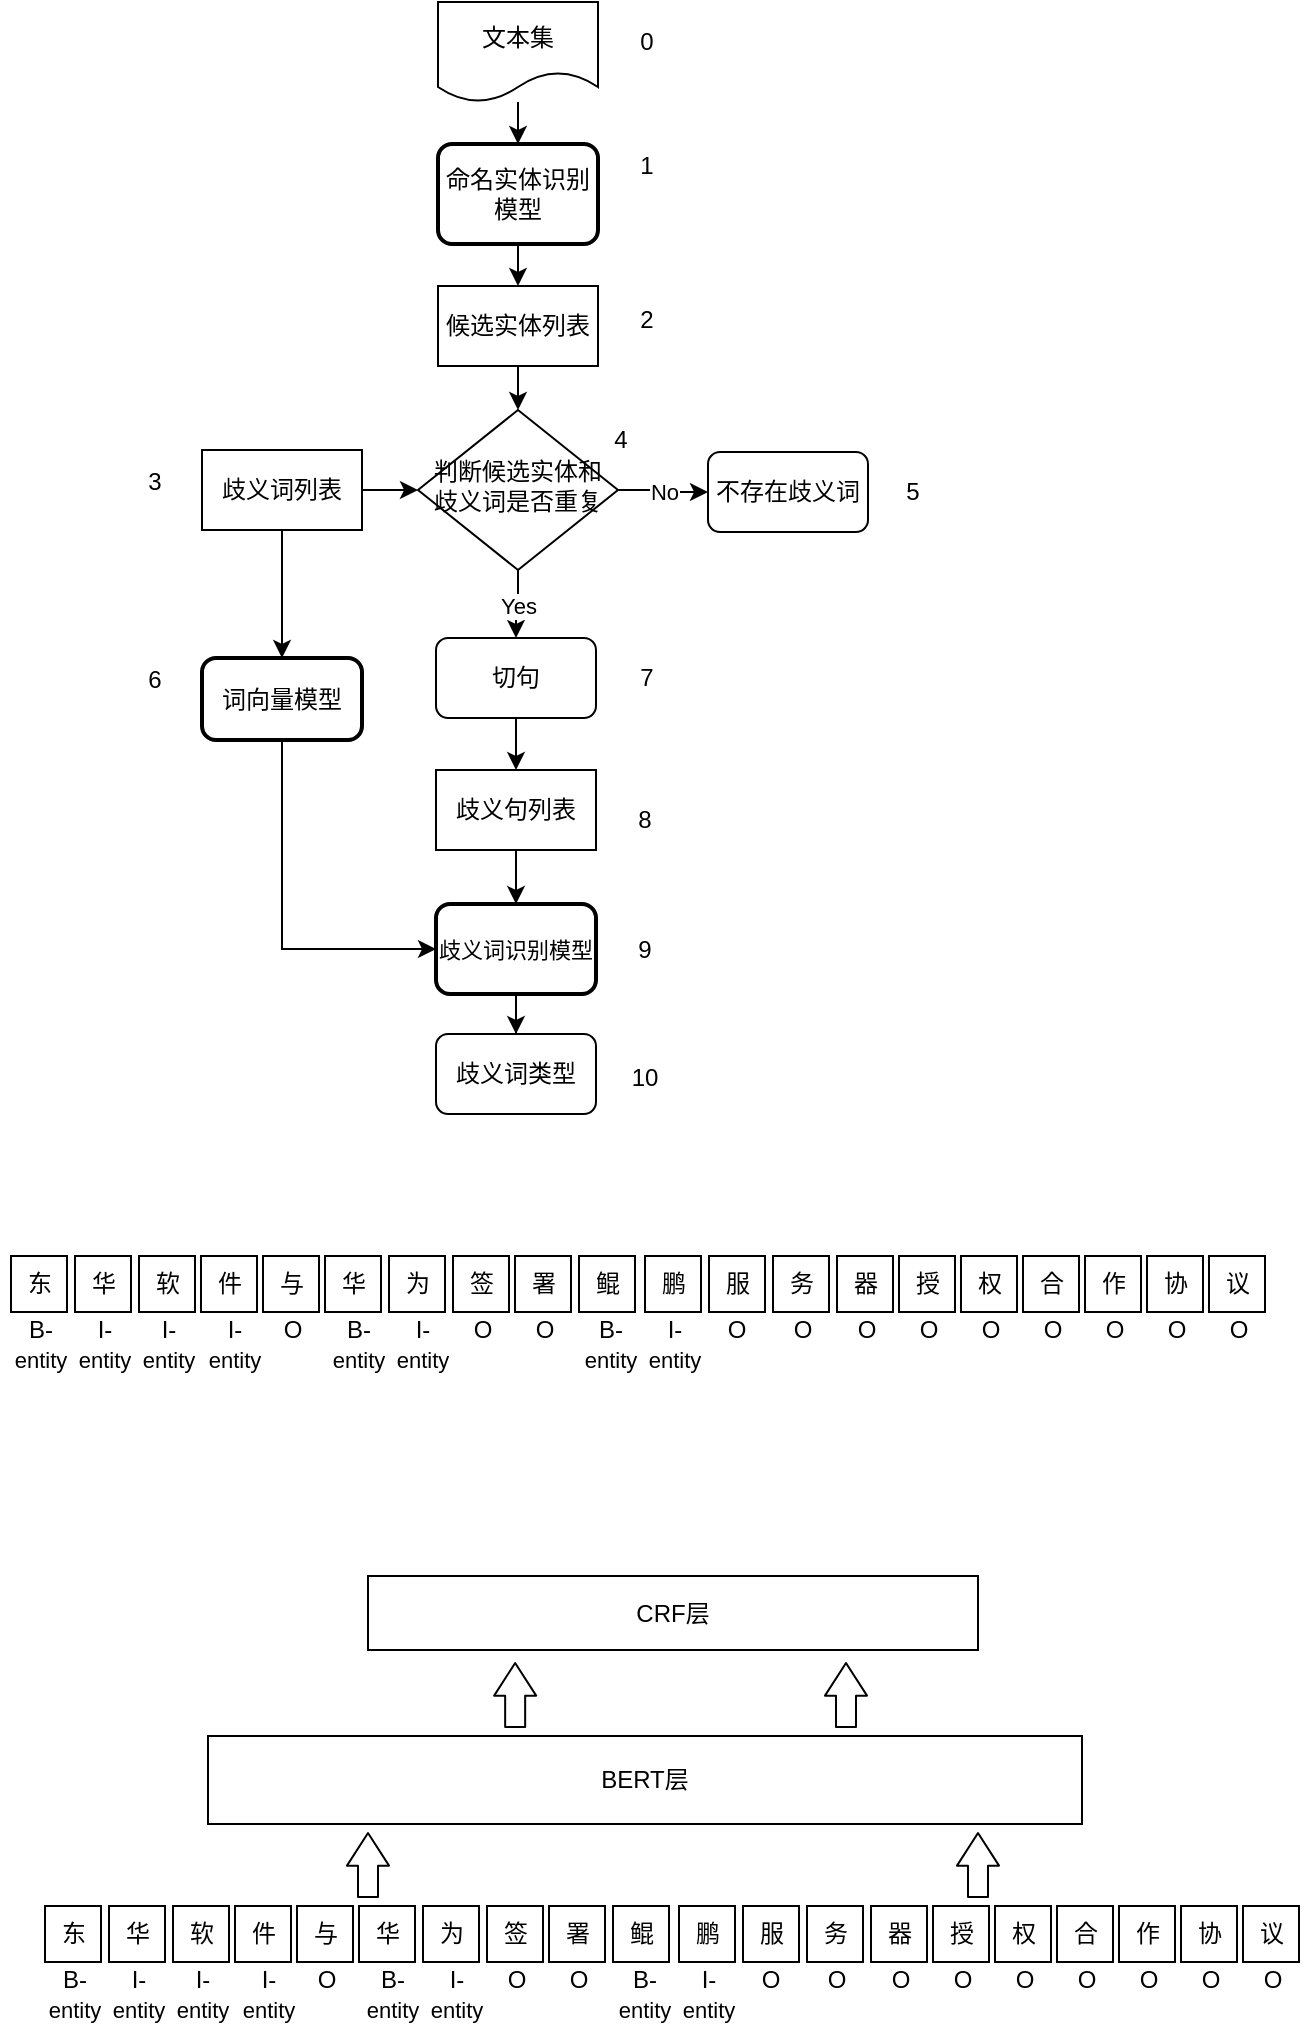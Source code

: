 <mxfile version="13.7.9" type="github">
  <diagram id="C5RBs43oDa-KdzZeNtuy" name="Page-1">
    <mxGraphModel dx="988" dy="623" grid="0" gridSize="10" guides="1" tooltips="1" connect="1" arrows="1" fold="1" page="1" pageScale="1" pageWidth="827" pageHeight="1169" background="#ffffff" math="0" shadow="0">
      <root>
        <mxCell id="WIyWlLk6GJQsqaUBKTNV-0" />
        <mxCell id="WIyWlLk6GJQsqaUBKTNV-1" parent="WIyWlLk6GJQsqaUBKTNV-0" />
        <mxCell id="8-ckLOhh94-560xdvz12-28" value="No" style="edgeStyle=orthogonalEdgeStyle;rounded=0;orthogonalLoop=1;jettySize=auto;html=1;" edge="1" parent="WIyWlLk6GJQsqaUBKTNV-1" source="WIyWlLk6GJQsqaUBKTNV-6" target="WIyWlLk6GJQsqaUBKTNV-7">
          <mxGeometry relative="1" as="geometry" />
        </mxCell>
        <mxCell id="8-ckLOhh94-560xdvz12-51" value="Yes" style="edgeStyle=orthogonalEdgeStyle;rounded=0;orthogonalLoop=1;jettySize=auto;html=1;" edge="1" parent="WIyWlLk6GJQsqaUBKTNV-1" source="WIyWlLk6GJQsqaUBKTNV-6" target="8-ckLOhh94-560xdvz12-50">
          <mxGeometry relative="1" as="geometry" />
        </mxCell>
        <mxCell id="WIyWlLk6GJQsqaUBKTNV-6" value="判断候选实体和歧义词是否重复" style="rhombus;whiteSpace=wrap;html=1;shadow=0;fontFamily=Helvetica;fontSize=12;align=center;strokeWidth=1;spacing=6;spacingTop=-4;" parent="WIyWlLk6GJQsqaUBKTNV-1" vertex="1">
          <mxGeometry x="286" y="270" width="100" height="80" as="geometry" />
        </mxCell>
        <mxCell id="WIyWlLk6GJQsqaUBKTNV-7" value="不存在歧义词" style="rounded=1;whiteSpace=wrap;html=1;fontSize=12;glass=0;strokeWidth=1;shadow=0;" parent="WIyWlLk6GJQsqaUBKTNV-1" vertex="1">
          <mxGeometry x="431" y="291" width="80" height="40" as="geometry" />
        </mxCell>
        <mxCell id="WIyWlLk6GJQsqaUBKTNV-11" value="歧义词类型" style="rounded=1;whiteSpace=wrap;html=1;fontSize=12;glass=0;strokeWidth=1;shadow=0;" parent="WIyWlLk6GJQsqaUBKTNV-1" vertex="1">
          <mxGeometry x="295" y="582" width="80" height="40" as="geometry" />
        </mxCell>
        <mxCell id="8-ckLOhh94-560xdvz12-26" value="" style="edgeStyle=orthogonalEdgeStyle;rounded=0;orthogonalLoop=1;jettySize=auto;html=1;" edge="1" parent="WIyWlLk6GJQsqaUBKTNV-1" source="sXAMdZgzooFVpot21rzu-5" target="8-ckLOhh94-560xdvz12-18">
          <mxGeometry relative="1" as="geometry" />
        </mxCell>
        <mxCell id="sXAMdZgzooFVpot21rzu-5" value="&lt;span&gt;命名实体识别模型&lt;/span&gt;" style="rounded=1;whiteSpace=wrap;html=1;absoluteArcSize=1;arcSize=14;strokeWidth=2;" parent="WIyWlLk6GJQsqaUBKTNV-1" vertex="1">
          <mxGeometry x="296" y="137" width="80" height="50" as="geometry" />
        </mxCell>
        <mxCell id="8-ckLOhh94-560xdvz12-11" style="edgeStyle=orthogonalEdgeStyle;rounded=0;orthogonalLoop=1;jettySize=auto;html=1;exitX=0.5;exitY=1;exitDx=0;exitDy=0;" edge="1" parent="WIyWlLk6GJQsqaUBKTNV-1" source="sXAMdZgzooFVpot21rzu-7" target="WIyWlLk6GJQsqaUBKTNV-11">
          <mxGeometry relative="1" as="geometry" />
        </mxCell>
        <mxCell id="sXAMdZgzooFVpot21rzu-7" value="&lt;span&gt;&lt;font style=&quot;font-size: 11px&quot;&gt;歧义词识别模型&lt;/font&gt;&lt;/span&gt;" style="rounded=1;whiteSpace=wrap;html=1;absoluteArcSize=1;arcSize=14;strokeWidth=2;" parent="WIyWlLk6GJQsqaUBKTNV-1" vertex="1">
          <mxGeometry x="295" y="517" width="80" height="45" as="geometry" />
        </mxCell>
        <mxCell id="8-ckLOhh94-560xdvz12-32" style="edgeStyle=orthogonalEdgeStyle;rounded=0;orthogonalLoop=1;jettySize=auto;html=1;entryX=0;entryY=0.5;entryDx=0;entryDy=0;exitX=0.5;exitY=1;exitDx=0;exitDy=0;" edge="1" parent="WIyWlLk6GJQsqaUBKTNV-1" source="8-ckLOhh94-560xdvz12-1" target="sXAMdZgzooFVpot21rzu-7">
          <mxGeometry relative="1" as="geometry" />
        </mxCell>
        <mxCell id="8-ckLOhh94-560xdvz12-1" value="词向量模型" style="rounded=1;whiteSpace=wrap;html=1;absoluteArcSize=1;arcSize=14;strokeWidth=2;" vertex="1" parent="WIyWlLk6GJQsqaUBKTNV-1">
          <mxGeometry x="178" y="394" width="80" height="41" as="geometry" />
        </mxCell>
        <mxCell id="8-ckLOhh94-560xdvz12-25" value="" style="edgeStyle=orthogonalEdgeStyle;rounded=0;orthogonalLoop=1;jettySize=auto;html=1;" edge="1" parent="WIyWlLk6GJQsqaUBKTNV-1" source="8-ckLOhh94-560xdvz12-16" target="sXAMdZgzooFVpot21rzu-5">
          <mxGeometry relative="1" as="geometry" />
        </mxCell>
        <mxCell id="8-ckLOhh94-560xdvz12-16" value="文本集" style="shape=document;whiteSpace=wrap;html=1;boundedLbl=1;" vertex="1" parent="WIyWlLk6GJQsqaUBKTNV-1">
          <mxGeometry x="296" y="66" width="80" height="50" as="geometry" />
        </mxCell>
        <mxCell id="8-ckLOhh94-560xdvz12-27" value="" style="edgeStyle=orthogonalEdgeStyle;rounded=0;orthogonalLoop=1;jettySize=auto;html=1;" edge="1" parent="WIyWlLk6GJQsqaUBKTNV-1" source="8-ckLOhh94-560xdvz12-18" target="WIyWlLk6GJQsqaUBKTNV-6">
          <mxGeometry relative="1" as="geometry" />
        </mxCell>
        <mxCell id="8-ckLOhh94-560xdvz12-18" value="候选实体列表" style="rounded=0;whiteSpace=wrap;html=1;" vertex="1" parent="WIyWlLk6GJQsqaUBKTNV-1">
          <mxGeometry x="296" y="208" width="80" height="40" as="geometry" />
        </mxCell>
        <mxCell id="8-ckLOhh94-560xdvz12-33" value="0" style="text;html=1;align=center;verticalAlign=middle;resizable=0;points=[];autosize=1;" vertex="1" parent="WIyWlLk6GJQsqaUBKTNV-1">
          <mxGeometry x="390" y="76" width="20" height="20" as="geometry" />
        </mxCell>
        <mxCell id="8-ckLOhh94-560xdvz12-34" value="1" style="text;html=1;align=center;verticalAlign=middle;resizable=0;points=[];autosize=1;" vertex="1" parent="WIyWlLk6GJQsqaUBKTNV-1">
          <mxGeometry x="390" y="138" width="20" height="20" as="geometry" />
        </mxCell>
        <mxCell id="8-ckLOhh94-560xdvz12-35" value="2" style="text;html=1;align=center;verticalAlign=middle;resizable=0;points=[];autosize=1;" vertex="1" parent="WIyWlLk6GJQsqaUBKTNV-1">
          <mxGeometry x="391.5" y="216" width="17" height="18" as="geometry" />
        </mxCell>
        <mxCell id="8-ckLOhh94-560xdvz12-36" value="3" style="text;html=1;align=center;verticalAlign=middle;resizable=0;points=[];autosize=1;" vertex="1" parent="WIyWlLk6GJQsqaUBKTNV-1">
          <mxGeometry x="145" y="297" width="17" height="18" as="geometry" />
        </mxCell>
        <mxCell id="8-ckLOhh94-560xdvz12-37" value="4" style="text;html=1;align=center;verticalAlign=middle;resizable=0;points=[];autosize=1;" vertex="1" parent="WIyWlLk6GJQsqaUBKTNV-1">
          <mxGeometry x="378" y="276" width="17" height="18" as="geometry" />
        </mxCell>
        <mxCell id="8-ckLOhh94-560xdvz12-38" value="5" style="text;html=1;align=center;verticalAlign=middle;resizable=0;points=[];autosize=1;" vertex="1" parent="WIyWlLk6GJQsqaUBKTNV-1">
          <mxGeometry x="524" y="302" width="17" height="18" as="geometry" />
        </mxCell>
        <mxCell id="8-ckLOhh94-560xdvz12-39" value="6" style="text;html=1;align=center;verticalAlign=middle;resizable=0;points=[];autosize=1;" vertex="1" parent="WIyWlLk6GJQsqaUBKTNV-1">
          <mxGeometry x="145" y="396" width="17" height="18" as="geometry" />
        </mxCell>
        <mxCell id="8-ckLOhh94-560xdvz12-40" value="8" style="text;html=1;align=center;verticalAlign=middle;resizable=0;points=[];autosize=1;" vertex="1" parent="WIyWlLk6GJQsqaUBKTNV-1">
          <mxGeometry x="390.5" y="466" width="17" height="18" as="geometry" />
        </mxCell>
        <mxCell id="8-ckLOhh94-560xdvz12-41" value="9" style="text;html=1;align=center;verticalAlign=middle;resizable=0;points=[];autosize=1;" vertex="1" parent="WIyWlLk6GJQsqaUBKTNV-1">
          <mxGeometry x="390.5" y="530.5" width="17" height="18" as="geometry" />
        </mxCell>
        <mxCell id="8-ckLOhh94-560xdvz12-42" value="10" style="text;html=1;align=center;verticalAlign=middle;resizable=0;points=[];autosize=1;" vertex="1" parent="WIyWlLk6GJQsqaUBKTNV-1">
          <mxGeometry x="387.5" y="595" width="23" height="18" as="geometry" />
        </mxCell>
        <mxCell id="8-ckLOhh94-560xdvz12-46" value="" style="edgeStyle=orthogonalEdgeStyle;rounded=0;orthogonalLoop=1;jettySize=auto;html=1;" edge="1" parent="WIyWlLk6GJQsqaUBKTNV-1" source="8-ckLOhh94-560xdvz12-44" target="sXAMdZgzooFVpot21rzu-7">
          <mxGeometry relative="1" as="geometry" />
        </mxCell>
        <mxCell id="8-ckLOhh94-560xdvz12-44" value="歧义句列表" style="rounded=0;whiteSpace=wrap;html=1;" vertex="1" parent="WIyWlLk6GJQsqaUBKTNV-1">
          <mxGeometry x="295" y="450" width="80" height="40" as="geometry" />
        </mxCell>
        <mxCell id="8-ckLOhh94-560xdvz12-48" value="" style="edgeStyle=orthogonalEdgeStyle;rounded=0;orthogonalLoop=1;jettySize=auto;html=1;" edge="1" parent="WIyWlLk6GJQsqaUBKTNV-1" source="8-ckLOhh94-560xdvz12-47" target="WIyWlLk6GJQsqaUBKTNV-6">
          <mxGeometry relative="1" as="geometry" />
        </mxCell>
        <mxCell id="8-ckLOhh94-560xdvz12-49" value="" style="edgeStyle=orthogonalEdgeStyle;rounded=0;orthogonalLoop=1;jettySize=auto;html=1;" edge="1" parent="WIyWlLk6GJQsqaUBKTNV-1" source="8-ckLOhh94-560xdvz12-47" target="8-ckLOhh94-560xdvz12-1">
          <mxGeometry relative="1" as="geometry" />
        </mxCell>
        <mxCell id="8-ckLOhh94-560xdvz12-47" value="歧义词列表" style="rounded=0;whiteSpace=wrap;html=1;" vertex="1" parent="WIyWlLk6GJQsqaUBKTNV-1">
          <mxGeometry x="178" y="290" width="80" height="40" as="geometry" />
        </mxCell>
        <mxCell id="8-ckLOhh94-560xdvz12-52" value="" style="edgeStyle=orthogonalEdgeStyle;rounded=0;orthogonalLoop=1;jettySize=auto;html=1;" edge="1" parent="WIyWlLk6GJQsqaUBKTNV-1" source="8-ckLOhh94-560xdvz12-50" target="8-ckLOhh94-560xdvz12-44">
          <mxGeometry relative="1" as="geometry" />
        </mxCell>
        <mxCell id="8-ckLOhh94-560xdvz12-50" value="切句" style="rounded=1;whiteSpace=wrap;html=1;fontSize=12;glass=0;strokeWidth=1;shadow=0;" vertex="1" parent="WIyWlLk6GJQsqaUBKTNV-1">
          <mxGeometry x="295" y="384" width="80" height="40" as="geometry" />
        </mxCell>
        <mxCell id="8-ckLOhh94-560xdvz12-53" value="7" style="text;html=1;align=center;verticalAlign=middle;resizable=0;points=[];autosize=1;" vertex="1" parent="WIyWlLk6GJQsqaUBKTNV-1">
          <mxGeometry x="391.5" y="395" width="17" height="18" as="geometry" />
        </mxCell>
        <mxCell id="8-ckLOhh94-560xdvz12-97" value="" style="group" vertex="1" connectable="0" parent="WIyWlLk6GJQsqaUBKTNV-1">
          <mxGeometry x="77" y="693" width="632.5" height="60" as="geometry" />
        </mxCell>
        <mxCell id="8-ckLOhh94-560xdvz12-56" value="东" style="whiteSpace=wrap;html=1;aspect=fixed;" vertex="1" parent="8-ckLOhh94-560xdvz12-97">
          <mxGeometry x="5.5" width="28" height="28" as="geometry" />
        </mxCell>
        <mxCell id="8-ckLOhh94-560xdvz12-57" value="华" style="whiteSpace=wrap;html=1;aspect=fixed;" vertex="1" parent="8-ckLOhh94-560xdvz12-97">
          <mxGeometry x="37.5" width="28" height="28" as="geometry" />
        </mxCell>
        <mxCell id="8-ckLOhh94-560xdvz12-58" value="软" style="whiteSpace=wrap;html=1;aspect=fixed;" vertex="1" parent="8-ckLOhh94-560xdvz12-97">
          <mxGeometry x="69.5" width="28" height="28" as="geometry" />
        </mxCell>
        <mxCell id="8-ckLOhh94-560xdvz12-59" value="件" style="whiteSpace=wrap;html=1;aspect=fixed;" vertex="1" parent="8-ckLOhh94-560xdvz12-97">
          <mxGeometry x="100.5" width="28" height="28" as="geometry" />
        </mxCell>
        <mxCell id="8-ckLOhh94-560xdvz12-60" value="与" style="whiteSpace=wrap;html=1;aspect=fixed;" vertex="1" parent="8-ckLOhh94-560xdvz12-97">
          <mxGeometry x="131.5" width="28" height="28" as="geometry" />
        </mxCell>
        <mxCell id="8-ckLOhh94-560xdvz12-61" value="华" style="whiteSpace=wrap;html=1;aspect=fixed;" vertex="1" parent="8-ckLOhh94-560xdvz12-97">
          <mxGeometry x="162.5" width="28" height="28" as="geometry" />
        </mxCell>
        <mxCell id="8-ckLOhh94-560xdvz12-62" value="为" style="whiteSpace=wrap;html=1;aspect=fixed;" vertex="1" parent="8-ckLOhh94-560xdvz12-97">
          <mxGeometry x="194.5" width="28" height="28" as="geometry" />
        </mxCell>
        <mxCell id="8-ckLOhh94-560xdvz12-63" value="签" style="whiteSpace=wrap;html=1;aspect=fixed;" vertex="1" parent="8-ckLOhh94-560xdvz12-97">
          <mxGeometry x="226.5" width="28" height="28" as="geometry" />
        </mxCell>
        <mxCell id="8-ckLOhh94-560xdvz12-64" value="署" style="whiteSpace=wrap;html=1;aspect=fixed;" vertex="1" parent="8-ckLOhh94-560xdvz12-97">
          <mxGeometry x="257.5" width="28" height="28" as="geometry" />
        </mxCell>
        <mxCell id="8-ckLOhh94-560xdvz12-65" value="鲲" style="whiteSpace=wrap;html=1;aspect=fixed;" vertex="1" parent="8-ckLOhh94-560xdvz12-97">
          <mxGeometry x="289.5" width="28" height="28" as="geometry" />
        </mxCell>
        <mxCell id="8-ckLOhh94-560xdvz12-66" value="鹏" style="whiteSpace=wrap;html=1;aspect=fixed;" vertex="1" parent="8-ckLOhh94-560xdvz12-97">
          <mxGeometry x="322.5" width="28" height="28" as="geometry" />
        </mxCell>
        <mxCell id="8-ckLOhh94-560xdvz12-67" value="服" style="whiteSpace=wrap;html=1;aspect=fixed;" vertex="1" parent="8-ckLOhh94-560xdvz12-97">
          <mxGeometry x="354.5" width="28" height="28" as="geometry" />
        </mxCell>
        <mxCell id="8-ckLOhh94-560xdvz12-68" value="务" style="whiteSpace=wrap;html=1;aspect=fixed;" vertex="1" parent="8-ckLOhh94-560xdvz12-97">
          <mxGeometry x="386.5" width="28" height="28" as="geometry" />
        </mxCell>
        <mxCell id="8-ckLOhh94-560xdvz12-69" value="器" style="whiteSpace=wrap;html=1;aspect=fixed;" vertex="1" parent="8-ckLOhh94-560xdvz12-97">
          <mxGeometry x="418.5" width="28" height="28" as="geometry" />
        </mxCell>
        <mxCell id="8-ckLOhh94-560xdvz12-70" value="授" style="whiteSpace=wrap;html=1;aspect=fixed;" vertex="1" parent="8-ckLOhh94-560xdvz12-97">
          <mxGeometry x="449.5" width="28" height="28" as="geometry" />
        </mxCell>
        <mxCell id="8-ckLOhh94-560xdvz12-71" value="权" style="whiteSpace=wrap;html=1;aspect=fixed;" vertex="1" parent="8-ckLOhh94-560xdvz12-97">
          <mxGeometry x="480.5" width="28" height="28" as="geometry" />
        </mxCell>
        <mxCell id="8-ckLOhh94-560xdvz12-72" value="合" style="whiteSpace=wrap;html=1;aspect=fixed;" vertex="1" parent="8-ckLOhh94-560xdvz12-97">
          <mxGeometry x="511.5" width="28" height="28" as="geometry" />
        </mxCell>
        <mxCell id="8-ckLOhh94-560xdvz12-73" value="作" style="whiteSpace=wrap;html=1;aspect=fixed;" vertex="1" parent="8-ckLOhh94-560xdvz12-97">
          <mxGeometry x="542.5" width="28" height="28" as="geometry" />
        </mxCell>
        <mxCell id="8-ckLOhh94-560xdvz12-74" value="协" style="whiteSpace=wrap;html=1;aspect=fixed;" vertex="1" parent="8-ckLOhh94-560xdvz12-97">
          <mxGeometry x="573.5" width="28" height="28" as="geometry" />
        </mxCell>
        <mxCell id="8-ckLOhh94-560xdvz12-75" value="议" style="whiteSpace=wrap;html=1;aspect=fixed;" vertex="1" parent="8-ckLOhh94-560xdvz12-97">
          <mxGeometry x="604.5" width="28" height="28" as="geometry" />
        </mxCell>
        <mxCell id="8-ckLOhh94-560xdvz12-76" value="B-&lt;br&gt;&lt;font style=&quot;font-size: 11px&quot;&gt;entity&lt;/font&gt;" style="text;html=1;align=center;verticalAlign=middle;resizable=0;points=[];autosize=1;" vertex="1" parent="8-ckLOhh94-560xdvz12-97">
          <mxGeometry y="28" width="39" height="32" as="geometry" />
        </mxCell>
        <mxCell id="8-ckLOhh94-560xdvz12-77" value="I-&lt;br&gt;&lt;font style=&quot;font-size: 11px&quot;&gt;entity&lt;/font&gt;" style="text;html=1;align=center;verticalAlign=middle;resizable=0;points=[];autosize=1;" vertex="1" parent="8-ckLOhh94-560xdvz12-97">
          <mxGeometry x="32" y="28" width="39" height="32" as="geometry" />
        </mxCell>
        <mxCell id="8-ckLOhh94-560xdvz12-79" value="I-&lt;br&gt;&lt;font style=&quot;font-size: 11px&quot;&gt;entity&lt;/font&gt;" style="text;html=1;align=center;verticalAlign=middle;resizable=0;points=[];autosize=1;" vertex="1" parent="8-ckLOhh94-560xdvz12-97">
          <mxGeometry x="64" y="28" width="39" height="32" as="geometry" />
        </mxCell>
        <mxCell id="8-ckLOhh94-560xdvz12-80" value="I-&lt;br&gt;&lt;font style=&quot;font-size: 11px&quot;&gt;entity&lt;/font&gt;" style="text;html=1;align=center;verticalAlign=middle;resizable=0;points=[];autosize=1;" vertex="1" parent="8-ckLOhh94-560xdvz12-97">
          <mxGeometry x="97.5" y="28" width="39" height="32" as="geometry" />
        </mxCell>
        <mxCell id="8-ckLOhh94-560xdvz12-81" value="O" style="text;html=1;align=center;verticalAlign=middle;resizable=0;points=[];autosize=1;" vertex="1" parent="8-ckLOhh94-560xdvz12-97">
          <mxGeometry x="136.5" y="28" width="19" height="18" as="geometry" />
        </mxCell>
        <mxCell id="8-ckLOhh94-560xdvz12-82" value="B-&lt;br&gt;&lt;font style=&quot;font-size: 11px&quot;&gt;entity&lt;/font&gt;" style="text;html=1;align=center;verticalAlign=middle;resizable=0;points=[];autosize=1;" vertex="1" parent="8-ckLOhh94-560xdvz12-97">
          <mxGeometry x="159.5" y="28" width="39" height="32" as="geometry" />
        </mxCell>
        <mxCell id="8-ckLOhh94-560xdvz12-83" value="I-&lt;br&gt;&lt;font style=&quot;font-size: 11px&quot;&gt;entity&lt;/font&gt;" style="text;html=1;align=center;verticalAlign=middle;resizable=0;points=[];autosize=1;" vertex="1" parent="8-ckLOhh94-560xdvz12-97">
          <mxGeometry x="191.5" y="28" width="39" height="32" as="geometry" />
        </mxCell>
        <mxCell id="8-ckLOhh94-560xdvz12-84" value="O" style="text;html=1;align=center;verticalAlign=middle;resizable=0;points=[];autosize=1;" vertex="1" parent="8-ckLOhh94-560xdvz12-97">
          <mxGeometry x="231" y="28" width="19" height="18" as="geometry" />
        </mxCell>
        <mxCell id="8-ckLOhh94-560xdvz12-85" value="O" style="text;html=1;align=center;verticalAlign=middle;resizable=0;points=[];autosize=1;" vertex="1" parent="8-ckLOhh94-560xdvz12-97">
          <mxGeometry x="262" y="28" width="19" height="18" as="geometry" />
        </mxCell>
        <mxCell id="8-ckLOhh94-560xdvz12-86" value="O" style="text;html=1;align=center;verticalAlign=middle;resizable=0;points=[];autosize=1;" vertex="1" parent="8-ckLOhh94-560xdvz12-97">
          <mxGeometry x="358.5" y="28" width="19" height="18" as="geometry" />
        </mxCell>
        <mxCell id="8-ckLOhh94-560xdvz12-87" value="B-&lt;br&gt;&lt;font style=&quot;font-size: 11px&quot;&gt;entity&lt;/font&gt;" style="text;html=1;align=center;verticalAlign=middle;resizable=0;points=[];autosize=1;" vertex="1" parent="8-ckLOhh94-560xdvz12-97">
          <mxGeometry x="285.5" y="28" width="39" height="32" as="geometry" />
        </mxCell>
        <mxCell id="8-ckLOhh94-560xdvz12-88" value="I-&lt;br&gt;&lt;font style=&quot;font-size: 11px&quot;&gt;entity&lt;/font&gt;" style="text;html=1;align=center;verticalAlign=middle;resizable=0;points=[];autosize=1;" vertex="1" parent="8-ckLOhh94-560xdvz12-97">
          <mxGeometry x="317.5" y="28" width="39" height="32" as="geometry" />
        </mxCell>
        <mxCell id="8-ckLOhh94-560xdvz12-89" value="O" style="text;html=1;align=center;verticalAlign=middle;resizable=0;points=[];autosize=1;" vertex="1" parent="8-ckLOhh94-560xdvz12-97">
          <mxGeometry x="391" y="28" width="19" height="18" as="geometry" />
        </mxCell>
        <mxCell id="8-ckLOhh94-560xdvz12-90" value="O" style="text;html=1;align=center;verticalAlign=middle;resizable=0;points=[];autosize=1;" vertex="1" parent="8-ckLOhh94-560xdvz12-97">
          <mxGeometry x="423" y="28" width="19" height="18" as="geometry" />
        </mxCell>
        <mxCell id="8-ckLOhh94-560xdvz12-91" value="O" style="text;html=1;align=center;verticalAlign=middle;resizable=0;points=[];autosize=1;" vertex="1" parent="8-ckLOhh94-560xdvz12-97">
          <mxGeometry x="454" y="28" width="19" height="18" as="geometry" />
        </mxCell>
        <mxCell id="8-ckLOhh94-560xdvz12-92" value="O" style="text;html=1;align=center;verticalAlign=middle;resizable=0;points=[];autosize=1;" vertex="1" parent="8-ckLOhh94-560xdvz12-97">
          <mxGeometry x="485" y="28" width="19" height="18" as="geometry" />
        </mxCell>
        <mxCell id="8-ckLOhh94-560xdvz12-93" value="O" style="text;html=1;align=center;verticalAlign=middle;resizable=0;points=[];autosize=1;" vertex="1" parent="8-ckLOhh94-560xdvz12-97">
          <mxGeometry x="516" y="28" width="19" height="18" as="geometry" />
        </mxCell>
        <mxCell id="8-ckLOhh94-560xdvz12-94" value="O" style="text;html=1;align=center;verticalAlign=middle;resizable=0;points=[];autosize=1;" vertex="1" parent="8-ckLOhh94-560xdvz12-97">
          <mxGeometry x="547" y="28" width="19" height="18" as="geometry" />
        </mxCell>
        <mxCell id="8-ckLOhh94-560xdvz12-95" value="O" style="text;html=1;align=center;verticalAlign=middle;resizable=0;points=[];autosize=1;" vertex="1" parent="8-ckLOhh94-560xdvz12-97">
          <mxGeometry x="578" y="28" width="19" height="18" as="geometry" />
        </mxCell>
        <mxCell id="8-ckLOhh94-560xdvz12-96" value="O" style="text;html=1;align=center;verticalAlign=middle;resizable=0;points=[];autosize=1;" vertex="1" parent="8-ckLOhh94-560xdvz12-97">
          <mxGeometry x="609" y="28" width="19" height="18" as="geometry" />
        </mxCell>
        <mxCell id="8-ckLOhh94-560xdvz12-98" value="" style="group" vertex="1" connectable="0" parent="WIyWlLk6GJQsqaUBKTNV-1">
          <mxGeometry x="94" y="1018" width="632.5" height="60" as="geometry" />
        </mxCell>
        <mxCell id="8-ckLOhh94-560xdvz12-99" value="东" style="whiteSpace=wrap;html=1;aspect=fixed;" vertex="1" parent="8-ckLOhh94-560xdvz12-98">
          <mxGeometry x="5.5" width="28" height="28" as="geometry" />
        </mxCell>
        <mxCell id="8-ckLOhh94-560xdvz12-100" value="华" style="whiteSpace=wrap;html=1;aspect=fixed;" vertex="1" parent="8-ckLOhh94-560xdvz12-98">
          <mxGeometry x="37.5" width="28" height="28" as="geometry" />
        </mxCell>
        <mxCell id="8-ckLOhh94-560xdvz12-101" value="软" style="whiteSpace=wrap;html=1;aspect=fixed;" vertex="1" parent="8-ckLOhh94-560xdvz12-98">
          <mxGeometry x="69.5" width="28" height="28" as="geometry" />
        </mxCell>
        <mxCell id="8-ckLOhh94-560xdvz12-102" value="件" style="whiteSpace=wrap;html=1;aspect=fixed;" vertex="1" parent="8-ckLOhh94-560xdvz12-98">
          <mxGeometry x="100.5" width="28" height="28" as="geometry" />
        </mxCell>
        <mxCell id="8-ckLOhh94-560xdvz12-103" value="与" style="whiteSpace=wrap;html=1;aspect=fixed;" vertex="1" parent="8-ckLOhh94-560xdvz12-98">
          <mxGeometry x="131.5" width="28" height="28" as="geometry" />
        </mxCell>
        <mxCell id="8-ckLOhh94-560xdvz12-104" value="华" style="whiteSpace=wrap;html=1;aspect=fixed;" vertex="1" parent="8-ckLOhh94-560xdvz12-98">
          <mxGeometry x="162.5" width="28" height="28" as="geometry" />
        </mxCell>
        <mxCell id="8-ckLOhh94-560xdvz12-105" value="为" style="whiteSpace=wrap;html=1;aspect=fixed;" vertex="1" parent="8-ckLOhh94-560xdvz12-98">
          <mxGeometry x="194.5" width="28" height="28" as="geometry" />
        </mxCell>
        <mxCell id="8-ckLOhh94-560xdvz12-106" value="签" style="whiteSpace=wrap;html=1;aspect=fixed;" vertex="1" parent="8-ckLOhh94-560xdvz12-98">
          <mxGeometry x="226.5" width="28" height="28" as="geometry" />
        </mxCell>
        <mxCell id="8-ckLOhh94-560xdvz12-107" value="署" style="whiteSpace=wrap;html=1;aspect=fixed;" vertex="1" parent="8-ckLOhh94-560xdvz12-98">
          <mxGeometry x="257.5" width="28" height="28" as="geometry" />
        </mxCell>
        <mxCell id="8-ckLOhh94-560xdvz12-108" value="鲲" style="whiteSpace=wrap;html=1;aspect=fixed;" vertex="1" parent="8-ckLOhh94-560xdvz12-98">
          <mxGeometry x="289.5" width="28" height="28" as="geometry" />
        </mxCell>
        <mxCell id="8-ckLOhh94-560xdvz12-109" value="鹏" style="whiteSpace=wrap;html=1;aspect=fixed;" vertex="1" parent="8-ckLOhh94-560xdvz12-98">
          <mxGeometry x="322.5" width="28" height="28" as="geometry" />
        </mxCell>
        <mxCell id="8-ckLOhh94-560xdvz12-110" value="服" style="whiteSpace=wrap;html=1;aspect=fixed;" vertex="1" parent="8-ckLOhh94-560xdvz12-98">
          <mxGeometry x="354.5" width="28" height="28" as="geometry" />
        </mxCell>
        <mxCell id="8-ckLOhh94-560xdvz12-111" value="务" style="whiteSpace=wrap;html=1;aspect=fixed;" vertex="1" parent="8-ckLOhh94-560xdvz12-98">
          <mxGeometry x="386.5" width="28" height="28" as="geometry" />
        </mxCell>
        <mxCell id="8-ckLOhh94-560xdvz12-112" value="器" style="whiteSpace=wrap;html=1;aspect=fixed;" vertex="1" parent="8-ckLOhh94-560xdvz12-98">
          <mxGeometry x="418.5" width="28" height="28" as="geometry" />
        </mxCell>
        <mxCell id="8-ckLOhh94-560xdvz12-113" value="授" style="whiteSpace=wrap;html=1;aspect=fixed;" vertex="1" parent="8-ckLOhh94-560xdvz12-98">
          <mxGeometry x="449.5" width="28" height="28" as="geometry" />
        </mxCell>
        <mxCell id="8-ckLOhh94-560xdvz12-114" value="权" style="whiteSpace=wrap;html=1;aspect=fixed;" vertex="1" parent="8-ckLOhh94-560xdvz12-98">
          <mxGeometry x="480.5" width="28" height="28" as="geometry" />
        </mxCell>
        <mxCell id="8-ckLOhh94-560xdvz12-115" value="合" style="whiteSpace=wrap;html=1;aspect=fixed;" vertex="1" parent="8-ckLOhh94-560xdvz12-98">
          <mxGeometry x="511.5" width="28" height="28" as="geometry" />
        </mxCell>
        <mxCell id="8-ckLOhh94-560xdvz12-116" value="作" style="whiteSpace=wrap;html=1;aspect=fixed;" vertex="1" parent="8-ckLOhh94-560xdvz12-98">
          <mxGeometry x="542.5" width="28" height="28" as="geometry" />
        </mxCell>
        <mxCell id="8-ckLOhh94-560xdvz12-117" value="协" style="whiteSpace=wrap;html=1;aspect=fixed;" vertex="1" parent="8-ckLOhh94-560xdvz12-98">
          <mxGeometry x="573.5" width="28" height="28" as="geometry" />
        </mxCell>
        <mxCell id="8-ckLOhh94-560xdvz12-118" value="议" style="whiteSpace=wrap;html=1;aspect=fixed;" vertex="1" parent="8-ckLOhh94-560xdvz12-98">
          <mxGeometry x="604.5" width="28" height="28" as="geometry" />
        </mxCell>
        <mxCell id="8-ckLOhh94-560xdvz12-119" value="B-&lt;br&gt;&lt;font style=&quot;font-size: 11px&quot;&gt;entity&lt;/font&gt;" style="text;html=1;align=center;verticalAlign=middle;resizable=0;points=[];autosize=1;" vertex="1" parent="8-ckLOhh94-560xdvz12-98">
          <mxGeometry y="28" width="39" height="32" as="geometry" />
        </mxCell>
        <mxCell id="8-ckLOhh94-560xdvz12-120" value="I-&lt;br&gt;&lt;font style=&quot;font-size: 11px&quot;&gt;entity&lt;/font&gt;" style="text;html=1;align=center;verticalAlign=middle;resizable=0;points=[];autosize=1;" vertex="1" parent="8-ckLOhh94-560xdvz12-98">
          <mxGeometry x="32" y="28" width="39" height="32" as="geometry" />
        </mxCell>
        <mxCell id="8-ckLOhh94-560xdvz12-121" value="I-&lt;br&gt;&lt;font style=&quot;font-size: 11px&quot;&gt;entity&lt;/font&gt;" style="text;html=1;align=center;verticalAlign=middle;resizable=0;points=[];autosize=1;" vertex="1" parent="8-ckLOhh94-560xdvz12-98">
          <mxGeometry x="64" y="28" width="39" height="32" as="geometry" />
        </mxCell>
        <mxCell id="8-ckLOhh94-560xdvz12-122" value="I-&lt;br&gt;&lt;font style=&quot;font-size: 11px&quot;&gt;entity&lt;/font&gt;" style="text;html=1;align=center;verticalAlign=middle;resizable=0;points=[];autosize=1;" vertex="1" parent="8-ckLOhh94-560xdvz12-98">
          <mxGeometry x="97.5" y="28" width="39" height="32" as="geometry" />
        </mxCell>
        <mxCell id="8-ckLOhh94-560xdvz12-123" value="O" style="text;html=1;align=center;verticalAlign=middle;resizable=0;points=[];autosize=1;" vertex="1" parent="8-ckLOhh94-560xdvz12-98">
          <mxGeometry x="136.5" y="28" width="19" height="18" as="geometry" />
        </mxCell>
        <mxCell id="8-ckLOhh94-560xdvz12-124" value="B-&lt;br&gt;&lt;font style=&quot;font-size: 11px&quot;&gt;entity&lt;/font&gt;" style="text;html=1;align=center;verticalAlign=middle;resizable=0;points=[];autosize=1;" vertex="1" parent="8-ckLOhh94-560xdvz12-98">
          <mxGeometry x="159.5" y="28" width="39" height="32" as="geometry" />
        </mxCell>
        <mxCell id="8-ckLOhh94-560xdvz12-125" value="I-&lt;br&gt;&lt;font style=&quot;font-size: 11px&quot;&gt;entity&lt;/font&gt;" style="text;html=1;align=center;verticalAlign=middle;resizable=0;points=[];autosize=1;" vertex="1" parent="8-ckLOhh94-560xdvz12-98">
          <mxGeometry x="191.5" y="28" width="39" height="32" as="geometry" />
        </mxCell>
        <mxCell id="8-ckLOhh94-560xdvz12-126" value="O" style="text;html=1;align=center;verticalAlign=middle;resizable=0;points=[];autosize=1;" vertex="1" parent="8-ckLOhh94-560xdvz12-98">
          <mxGeometry x="231" y="28" width="19" height="18" as="geometry" />
        </mxCell>
        <mxCell id="8-ckLOhh94-560xdvz12-127" value="O" style="text;html=1;align=center;verticalAlign=middle;resizable=0;points=[];autosize=1;" vertex="1" parent="8-ckLOhh94-560xdvz12-98">
          <mxGeometry x="262" y="28" width="19" height="18" as="geometry" />
        </mxCell>
        <mxCell id="8-ckLOhh94-560xdvz12-128" value="O" style="text;html=1;align=center;verticalAlign=middle;resizable=0;points=[];autosize=1;" vertex="1" parent="8-ckLOhh94-560xdvz12-98">
          <mxGeometry x="358.5" y="28" width="19" height="18" as="geometry" />
        </mxCell>
        <mxCell id="8-ckLOhh94-560xdvz12-129" value="B-&lt;br&gt;&lt;font style=&quot;font-size: 11px&quot;&gt;entity&lt;/font&gt;" style="text;html=1;align=center;verticalAlign=middle;resizable=0;points=[];autosize=1;" vertex="1" parent="8-ckLOhh94-560xdvz12-98">
          <mxGeometry x="285.5" y="28" width="39" height="32" as="geometry" />
        </mxCell>
        <mxCell id="8-ckLOhh94-560xdvz12-130" value="I-&lt;br&gt;&lt;font style=&quot;font-size: 11px&quot;&gt;entity&lt;/font&gt;" style="text;html=1;align=center;verticalAlign=middle;resizable=0;points=[];autosize=1;" vertex="1" parent="8-ckLOhh94-560xdvz12-98">
          <mxGeometry x="317.5" y="28" width="39" height="32" as="geometry" />
        </mxCell>
        <mxCell id="8-ckLOhh94-560xdvz12-131" value="O" style="text;html=1;align=center;verticalAlign=middle;resizable=0;points=[];autosize=1;" vertex="1" parent="8-ckLOhh94-560xdvz12-98">
          <mxGeometry x="391" y="28" width="19" height="18" as="geometry" />
        </mxCell>
        <mxCell id="8-ckLOhh94-560xdvz12-132" value="O" style="text;html=1;align=center;verticalAlign=middle;resizable=0;points=[];autosize=1;" vertex="1" parent="8-ckLOhh94-560xdvz12-98">
          <mxGeometry x="423" y="28" width="19" height="18" as="geometry" />
        </mxCell>
        <mxCell id="8-ckLOhh94-560xdvz12-133" value="O" style="text;html=1;align=center;verticalAlign=middle;resizable=0;points=[];autosize=1;" vertex="1" parent="8-ckLOhh94-560xdvz12-98">
          <mxGeometry x="454" y="28" width="19" height="18" as="geometry" />
        </mxCell>
        <mxCell id="8-ckLOhh94-560xdvz12-134" value="O" style="text;html=1;align=center;verticalAlign=middle;resizable=0;points=[];autosize=1;" vertex="1" parent="8-ckLOhh94-560xdvz12-98">
          <mxGeometry x="485" y="28" width="19" height="18" as="geometry" />
        </mxCell>
        <mxCell id="8-ckLOhh94-560xdvz12-135" value="O" style="text;html=1;align=center;verticalAlign=middle;resizable=0;points=[];autosize=1;" vertex="1" parent="8-ckLOhh94-560xdvz12-98">
          <mxGeometry x="516" y="28" width="19" height="18" as="geometry" />
        </mxCell>
        <mxCell id="8-ckLOhh94-560xdvz12-136" value="O" style="text;html=1;align=center;verticalAlign=middle;resizable=0;points=[];autosize=1;" vertex="1" parent="8-ckLOhh94-560xdvz12-98">
          <mxGeometry x="547" y="28" width="19" height="18" as="geometry" />
        </mxCell>
        <mxCell id="8-ckLOhh94-560xdvz12-137" value="O" style="text;html=1;align=center;verticalAlign=middle;resizable=0;points=[];autosize=1;" vertex="1" parent="8-ckLOhh94-560xdvz12-98">
          <mxGeometry x="578" y="28" width="19" height="18" as="geometry" />
        </mxCell>
        <mxCell id="8-ckLOhh94-560xdvz12-138" value="O" style="text;html=1;align=center;verticalAlign=middle;resizable=0;points=[];autosize=1;" vertex="1" parent="8-ckLOhh94-560xdvz12-98">
          <mxGeometry x="609" y="28" width="19" height="18" as="geometry" />
        </mxCell>
        <mxCell id="8-ckLOhh94-560xdvz12-139" value="BERT层" style="rounded=0;whiteSpace=wrap;html=1;" vertex="1" parent="WIyWlLk6GJQsqaUBKTNV-1">
          <mxGeometry x="181" y="933" width="437" height="44" as="geometry" />
        </mxCell>
        <mxCell id="8-ckLOhh94-560xdvz12-140" value="" style="shape=flexArrow;endArrow=classic;html=1;endWidth=10;endSize=5.108;" edge="1" parent="WIyWlLk6GJQsqaUBKTNV-1">
          <mxGeometry width="50" height="50" relative="1" as="geometry">
            <mxPoint x="261" y="1014" as="sourcePoint" />
            <mxPoint x="261" y="981" as="targetPoint" />
          </mxGeometry>
        </mxCell>
        <mxCell id="8-ckLOhh94-560xdvz12-142" value="CRF层" style="rounded=0;whiteSpace=wrap;html=1;" vertex="1" parent="WIyWlLk6GJQsqaUBKTNV-1">
          <mxGeometry x="261" y="853" width="305" height="37" as="geometry" />
        </mxCell>
        <mxCell id="8-ckLOhh94-560xdvz12-146" value="" style="shape=flexArrow;endArrow=classic;html=1;endWidth=10;endSize=5.108;" edge="1" parent="WIyWlLk6GJQsqaUBKTNV-1">
          <mxGeometry width="50" height="50" relative="1" as="geometry">
            <mxPoint x="566" y="1014" as="sourcePoint" />
            <mxPoint x="566" y="981" as="targetPoint" />
          </mxGeometry>
        </mxCell>
        <mxCell id="8-ckLOhh94-560xdvz12-147" value="" style="shape=flexArrow;endArrow=classic;html=1;endWidth=10;endSize=5.108;" edge="1" parent="WIyWlLk6GJQsqaUBKTNV-1">
          <mxGeometry width="50" height="50" relative="1" as="geometry">
            <mxPoint x="334.58" y="929" as="sourcePoint" />
            <mxPoint x="334.58" y="896" as="targetPoint" />
          </mxGeometry>
        </mxCell>
        <mxCell id="8-ckLOhh94-560xdvz12-148" value="" style="shape=flexArrow;endArrow=classic;html=1;endWidth=10;endSize=5.108;" edge="1" parent="WIyWlLk6GJQsqaUBKTNV-1">
          <mxGeometry width="50" height="50" relative="1" as="geometry">
            <mxPoint x="500" y="929" as="sourcePoint" />
            <mxPoint x="500" y="896" as="targetPoint" />
          </mxGeometry>
        </mxCell>
      </root>
    </mxGraphModel>
  </diagram>
</mxfile>
